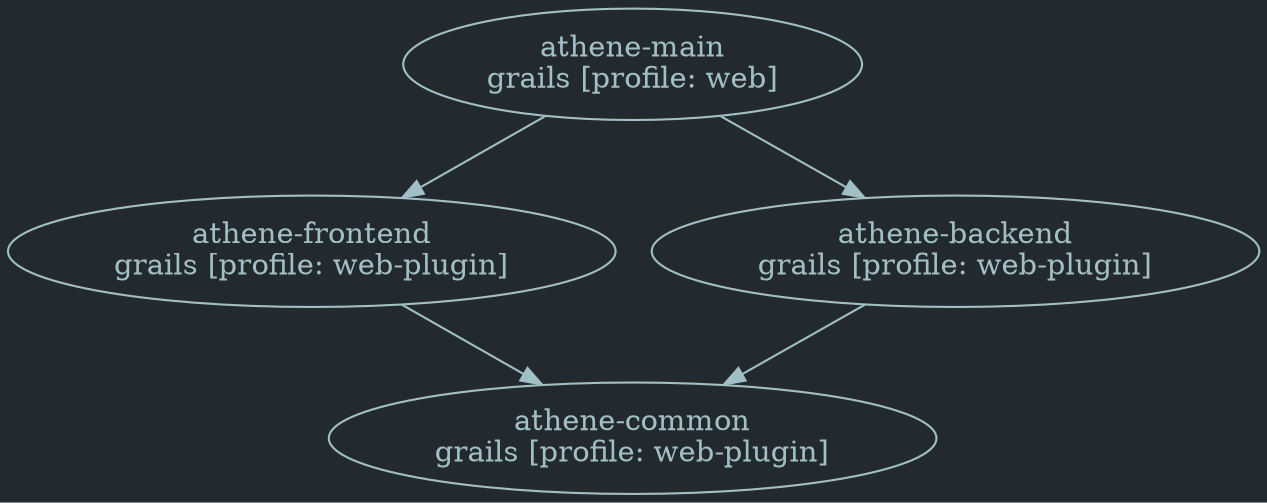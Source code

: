 digraph athene {

	bgcolor="#222A30"
	edge[color="#A3BFC6"]
	node[color="#A3BFC6", fontcolor="#A3BFC6"]

	"common" [label="athene-common\ngrails [profile: web-plugin]"]
	"frontend" [label="athene-frontend\ngrails [profile: web-plugin]"]
	"backend" [label="athene-backend\ngrails [profile: web-plugin]"]
	"main" [label="athene-main\ngrails [profile: web]"]

	frontend -> common 
	backend -> common 
	main -> { frontend, backend } 
}
